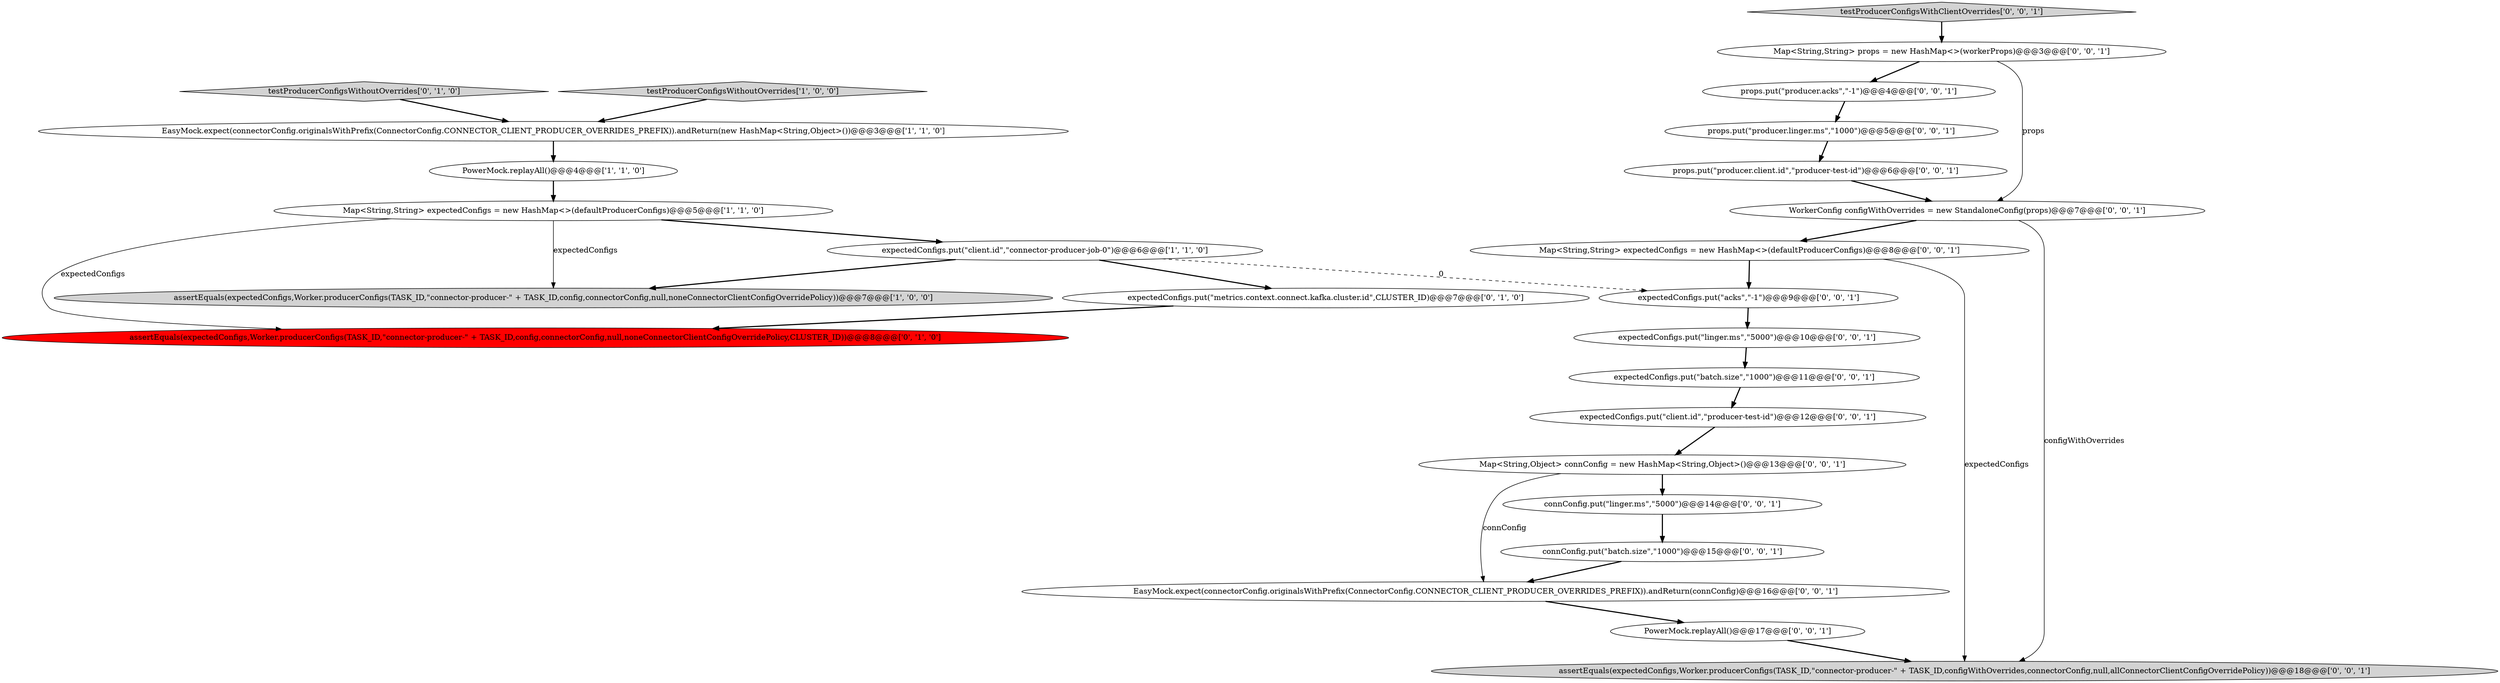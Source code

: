 digraph {
17 [style = filled, label = "assertEquals(expectedConfigs,Worker.producerConfigs(TASK_ID,\"connector-producer-\" + TASK_ID,configWithOverrides,connectorConfig,null,allConnectorClientConfigOverridePolicy))@@@18@@@['0', '0', '1']", fillcolor = lightgray, shape = ellipse image = "AAA0AAABBB3BBB"];
4 [style = filled, label = "assertEquals(expectedConfigs,Worker.producerConfigs(TASK_ID,\"connector-producer-\" + TASK_ID,config,connectorConfig,null,noneConnectorClientConfigOverridePolicy))@@@7@@@['1', '0', '0']", fillcolor = lightgray, shape = ellipse image = "AAA0AAABBB1BBB"];
7 [style = filled, label = "assertEquals(expectedConfigs,Worker.producerConfigs(TASK_ID,\"connector-producer-\" + TASK_ID,config,connectorConfig,null,noneConnectorClientConfigOverridePolicy,CLUSTER_ID))@@@8@@@['0', '1', '0']", fillcolor = red, shape = ellipse image = "AAA1AAABBB2BBB"];
3 [style = filled, label = "expectedConfigs.put(\"client.id\",\"connector-producer-job-0\")@@@6@@@['1', '1', '0']", fillcolor = white, shape = ellipse image = "AAA0AAABBB1BBB"];
9 [style = filled, label = "PowerMock.replayAll()@@@17@@@['0', '0', '1']", fillcolor = white, shape = ellipse image = "AAA0AAABBB3BBB"];
24 [style = filled, label = "WorkerConfig configWithOverrides = new StandaloneConfig(props)@@@7@@@['0', '0', '1']", fillcolor = white, shape = ellipse image = "AAA0AAABBB3BBB"];
13 [style = filled, label = "connConfig.put(\"batch.size\",\"1000\")@@@15@@@['0', '0', '1']", fillcolor = white, shape = ellipse image = "AAA0AAABBB3BBB"];
6 [style = filled, label = "testProducerConfigsWithoutOverrides['0', '1', '0']", fillcolor = lightgray, shape = diamond image = "AAA0AAABBB2BBB"];
10 [style = filled, label = "Map<String,Object> connConfig = new HashMap<String,Object>()@@@13@@@['0', '0', '1']", fillcolor = white, shape = ellipse image = "AAA0AAABBB3BBB"];
8 [style = filled, label = "expectedConfigs.put(\"metrics.context.connect.kafka.cluster.id\",CLUSTER_ID)@@@7@@@['0', '1', '0']", fillcolor = white, shape = ellipse image = "AAA0AAABBB2BBB"];
25 [style = filled, label = "EasyMock.expect(connectorConfig.originalsWithPrefix(ConnectorConfig.CONNECTOR_CLIENT_PRODUCER_OVERRIDES_PREFIX)).andReturn(connConfig)@@@16@@@['0', '0', '1']", fillcolor = white, shape = ellipse image = "AAA0AAABBB3BBB"];
0 [style = filled, label = "EasyMock.expect(connectorConfig.originalsWithPrefix(ConnectorConfig.CONNECTOR_CLIENT_PRODUCER_OVERRIDES_PREFIX)).andReturn(new HashMap<String,Object>())@@@3@@@['1', '1', '0']", fillcolor = white, shape = ellipse image = "AAA0AAABBB1BBB"];
2 [style = filled, label = "PowerMock.replayAll()@@@4@@@['1', '1', '0']", fillcolor = white, shape = ellipse image = "AAA0AAABBB1BBB"];
18 [style = filled, label = "Map<String,String> expectedConfigs = new HashMap<>(defaultProducerConfigs)@@@8@@@['0', '0', '1']", fillcolor = white, shape = ellipse image = "AAA0AAABBB3BBB"];
14 [style = filled, label = "connConfig.put(\"linger.ms\",\"5000\")@@@14@@@['0', '0', '1']", fillcolor = white, shape = ellipse image = "AAA0AAABBB3BBB"];
15 [style = filled, label = "props.put(\"producer.client.id\",\"producer-test-id\")@@@6@@@['0', '0', '1']", fillcolor = white, shape = ellipse image = "AAA0AAABBB3BBB"];
22 [style = filled, label = "expectedConfigs.put(\"client.id\",\"producer-test-id\")@@@12@@@['0', '0', '1']", fillcolor = white, shape = ellipse image = "AAA0AAABBB3BBB"];
16 [style = filled, label = "expectedConfigs.put(\"linger.ms\",\"5000\")@@@10@@@['0', '0', '1']", fillcolor = white, shape = ellipse image = "AAA0AAABBB3BBB"];
23 [style = filled, label = "testProducerConfigsWithClientOverrides['0', '0', '1']", fillcolor = lightgray, shape = diamond image = "AAA0AAABBB3BBB"];
1 [style = filled, label = "Map<String,String> expectedConfigs = new HashMap<>(defaultProducerConfigs)@@@5@@@['1', '1', '0']", fillcolor = white, shape = ellipse image = "AAA0AAABBB1BBB"];
21 [style = filled, label = "props.put(\"producer.linger.ms\",\"1000\")@@@5@@@['0', '0', '1']", fillcolor = white, shape = ellipse image = "AAA0AAABBB3BBB"];
19 [style = filled, label = "props.put(\"producer.acks\",\"-1\")@@@4@@@['0', '0', '1']", fillcolor = white, shape = ellipse image = "AAA0AAABBB3BBB"];
11 [style = filled, label = "Map<String,String> props = new HashMap<>(workerProps)@@@3@@@['0', '0', '1']", fillcolor = white, shape = ellipse image = "AAA0AAABBB3BBB"];
12 [style = filled, label = "expectedConfigs.put(\"batch.size\",\"1000\")@@@11@@@['0', '0', '1']", fillcolor = white, shape = ellipse image = "AAA0AAABBB3BBB"];
20 [style = filled, label = "expectedConfigs.put(\"acks\",\"-1\")@@@9@@@['0', '0', '1']", fillcolor = white, shape = ellipse image = "AAA0AAABBB3BBB"];
5 [style = filled, label = "testProducerConfigsWithoutOverrides['1', '0', '0']", fillcolor = lightgray, shape = diamond image = "AAA0AAABBB1BBB"];
13->25 [style = bold, label=""];
10->14 [style = bold, label=""];
2->1 [style = bold, label=""];
21->15 [style = bold, label=""];
0->2 [style = bold, label=""];
25->9 [style = bold, label=""];
1->3 [style = bold, label=""];
1->7 [style = solid, label="expectedConfigs"];
24->17 [style = solid, label="configWithOverrides"];
9->17 [style = bold, label=""];
6->0 [style = bold, label=""];
11->19 [style = bold, label=""];
24->18 [style = bold, label=""];
3->4 [style = bold, label=""];
8->7 [style = bold, label=""];
18->17 [style = solid, label="expectedConfigs"];
1->4 [style = solid, label="expectedConfigs"];
18->20 [style = bold, label=""];
20->16 [style = bold, label=""];
5->0 [style = bold, label=""];
3->8 [style = bold, label=""];
15->24 [style = bold, label=""];
10->25 [style = solid, label="connConfig"];
3->20 [style = dashed, label="0"];
22->10 [style = bold, label=""];
11->24 [style = solid, label="props"];
14->13 [style = bold, label=""];
23->11 [style = bold, label=""];
16->12 [style = bold, label=""];
12->22 [style = bold, label=""];
19->21 [style = bold, label=""];
}
